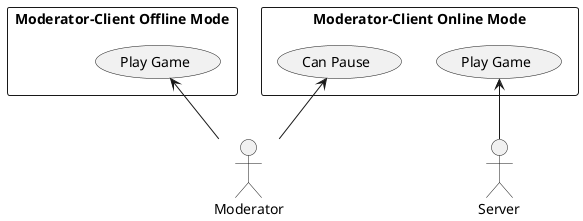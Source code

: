 @startuml

actor "Server" as SC
actor "Moderator" as P

rectangle "Moderator-Client Online Mode" {
    usecase "Play Game" as md
    usecase "Can Pause" as cp
} 

rectangle "Moderator-Client Offline Mode" {
    usecase "Play Game" as md2
}

SC -up-> md
P -up-> cp

P -up-> md2

@enduml